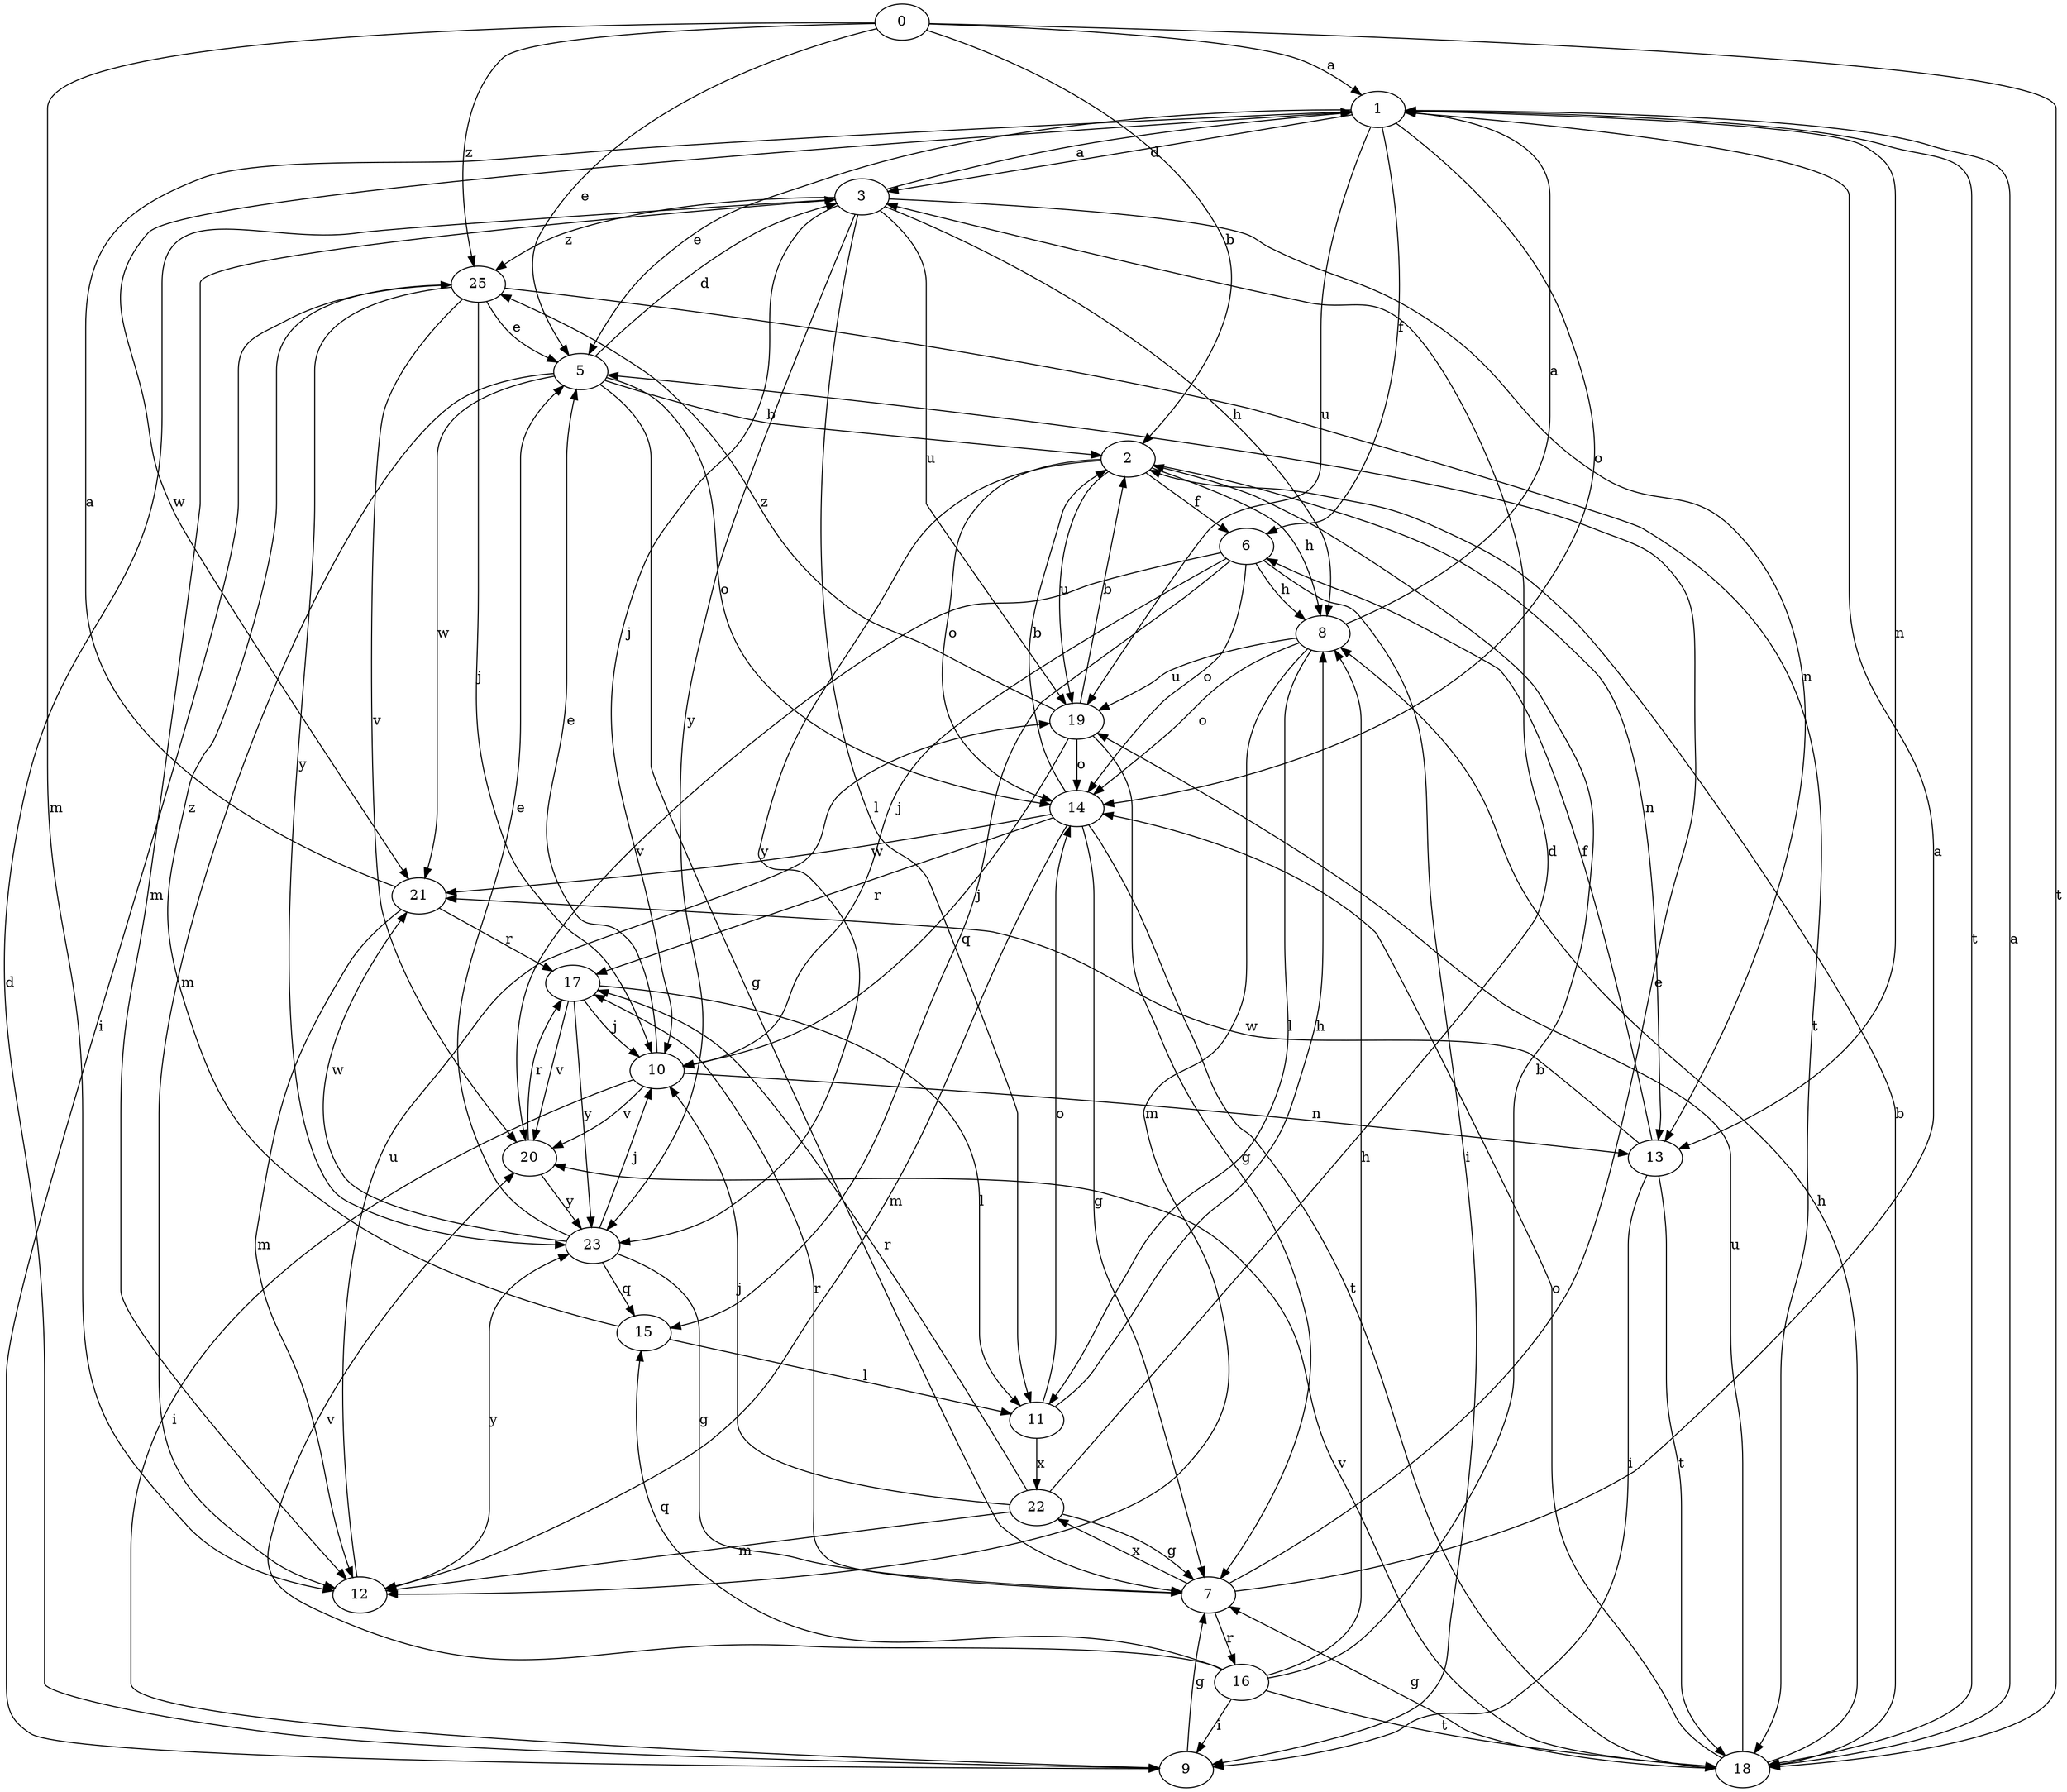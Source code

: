 strict digraph  {
0;
1;
2;
3;
5;
6;
7;
8;
9;
10;
11;
12;
13;
14;
15;
16;
17;
18;
19;
20;
21;
22;
23;
25;
0 -> 1  [label=a];
0 -> 2  [label=b];
0 -> 5  [label=e];
0 -> 12  [label=m];
0 -> 18  [label=t];
0 -> 25  [label=z];
1 -> 3  [label=d];
1 -> 5  [label=e];
1 -> 6  [label=f];
1 -> 13  [label=n];
1 -> 14  [label=o];
1 -> 18  [label=t];
1 -> 19  [label=u];
1 -> 21  [label=w];
2 -> 6  [label=f];
2 -> 8  [label=h];
2 -> 13  [label=n];
2 -> 14  [label=o];
2 -> 19  [label=u];
2 -> 23  [label=y];
3 -> 1  [label=a];
3 -> 8  [label=h];
3 -> 10  [label=j];
3 -> 11  [label=l];
3 -> 12  [label=m];
3 -> 13  [label=n];
3 -> 19  [label=u];
3 -> 23  [label=y];
3 -> 25  [label=z];
5 -> 2  [label=b];
5 -> 3  [label=d];
5 -> 7  [label=g];
5 -> 12  [label=m];
5 -> 14  [label=o];
5 -> 21  [label=w];
6 -> 8  [label=h];
6 -> 9  [label=i];
6 -> 10  [label=j];
6 -> 14  [label=o];
6 -> 15  [label=q];
6 -> 20  [label=v];
7 -> 1  [label=a];
7 -> 5  [label=e];
7 -> 16  [label=r];
7 -> 17  [label=r];
7 -> 22  [label=x];
8 -> 1  [label=a];
8 -> 11  [label=l];
8 -> 12  [label=m];
8 -> 14  [label=o];
8 -> 19  [label=u];
9 -> 3  [label=d];
9 -> 7  [label=g];
10 -> 5  [label=e];
10 -> 9  [label=i];
10 -> 13  [label=n];
10 -> 20  [label=v];
11 -> 8  [label=h];
11 -> 14  [label=o];
11 -> 22  [label=x];
12 -> 19  [label=u];
12 -> 23  [label=y];
13 -> 6  [label=f];
13 -> 9  [label=i];
13 -> 18  [label=t];
13 -> 21  [label=w];
14 -> 2  [label=b];
14 -> 7  [label=g];
14 -> 12  [label=m];
14 -> 17  [label=r];
14 -> 18  [label=t];
14 -> 21  [label=w];
15 -> 11  [label=l];
15 -> 25  [label=z];
16 -> 2  [label=b];
16 -> 8  [label=h];
16 -> 9  [label=i];
16 -> 15  [label=q];
16 -> 18  [label=t];
16 -> 20  [label=v];
17 -> 10  [label=j];
17 -> 11  [label=l];
17 -> 20  [label=v];
17 -> 23  [label=y];
18 -> 1  [label=a];
18 -> 2  [label=b];
18 -> 7  [label=g];
18 -> 8  [label=h];
18 -> 14  [label=o];
18 -> 19  [label=u];
18 -> 20  [label=v];
19 -> 2  [label=b];
19 -> 7  [label=g];
19 -> 10  [label=j];
19 -> 14  [label=o];
19 -> 25  [label=z];
20 -> 17  [label=r];
20 -> 23  [label=y];
21 -> 1  [label=a];
21 -> 12  [label=m];
21 -> 17  [label=r];
22 -> 3  [label=d];
22 -> 7  [label=g];
22 -> 10  [label=j];
22 -> 12  [label=m];
22 -> 17  [label=r];
23 -> 5  [label=e];
23 -> 7  [label=g];
23 -> 10  [label=j];
23 -> 15  [label=q];
23 -> 21  [label=w];
25 -> 5  [label=e];
25 -> 9  [label=i];
25 -> 10  [label=j];
25 -> 18  [label=t];
25 -> 20  [label=v];
25 -> 23  [label=y];
}
